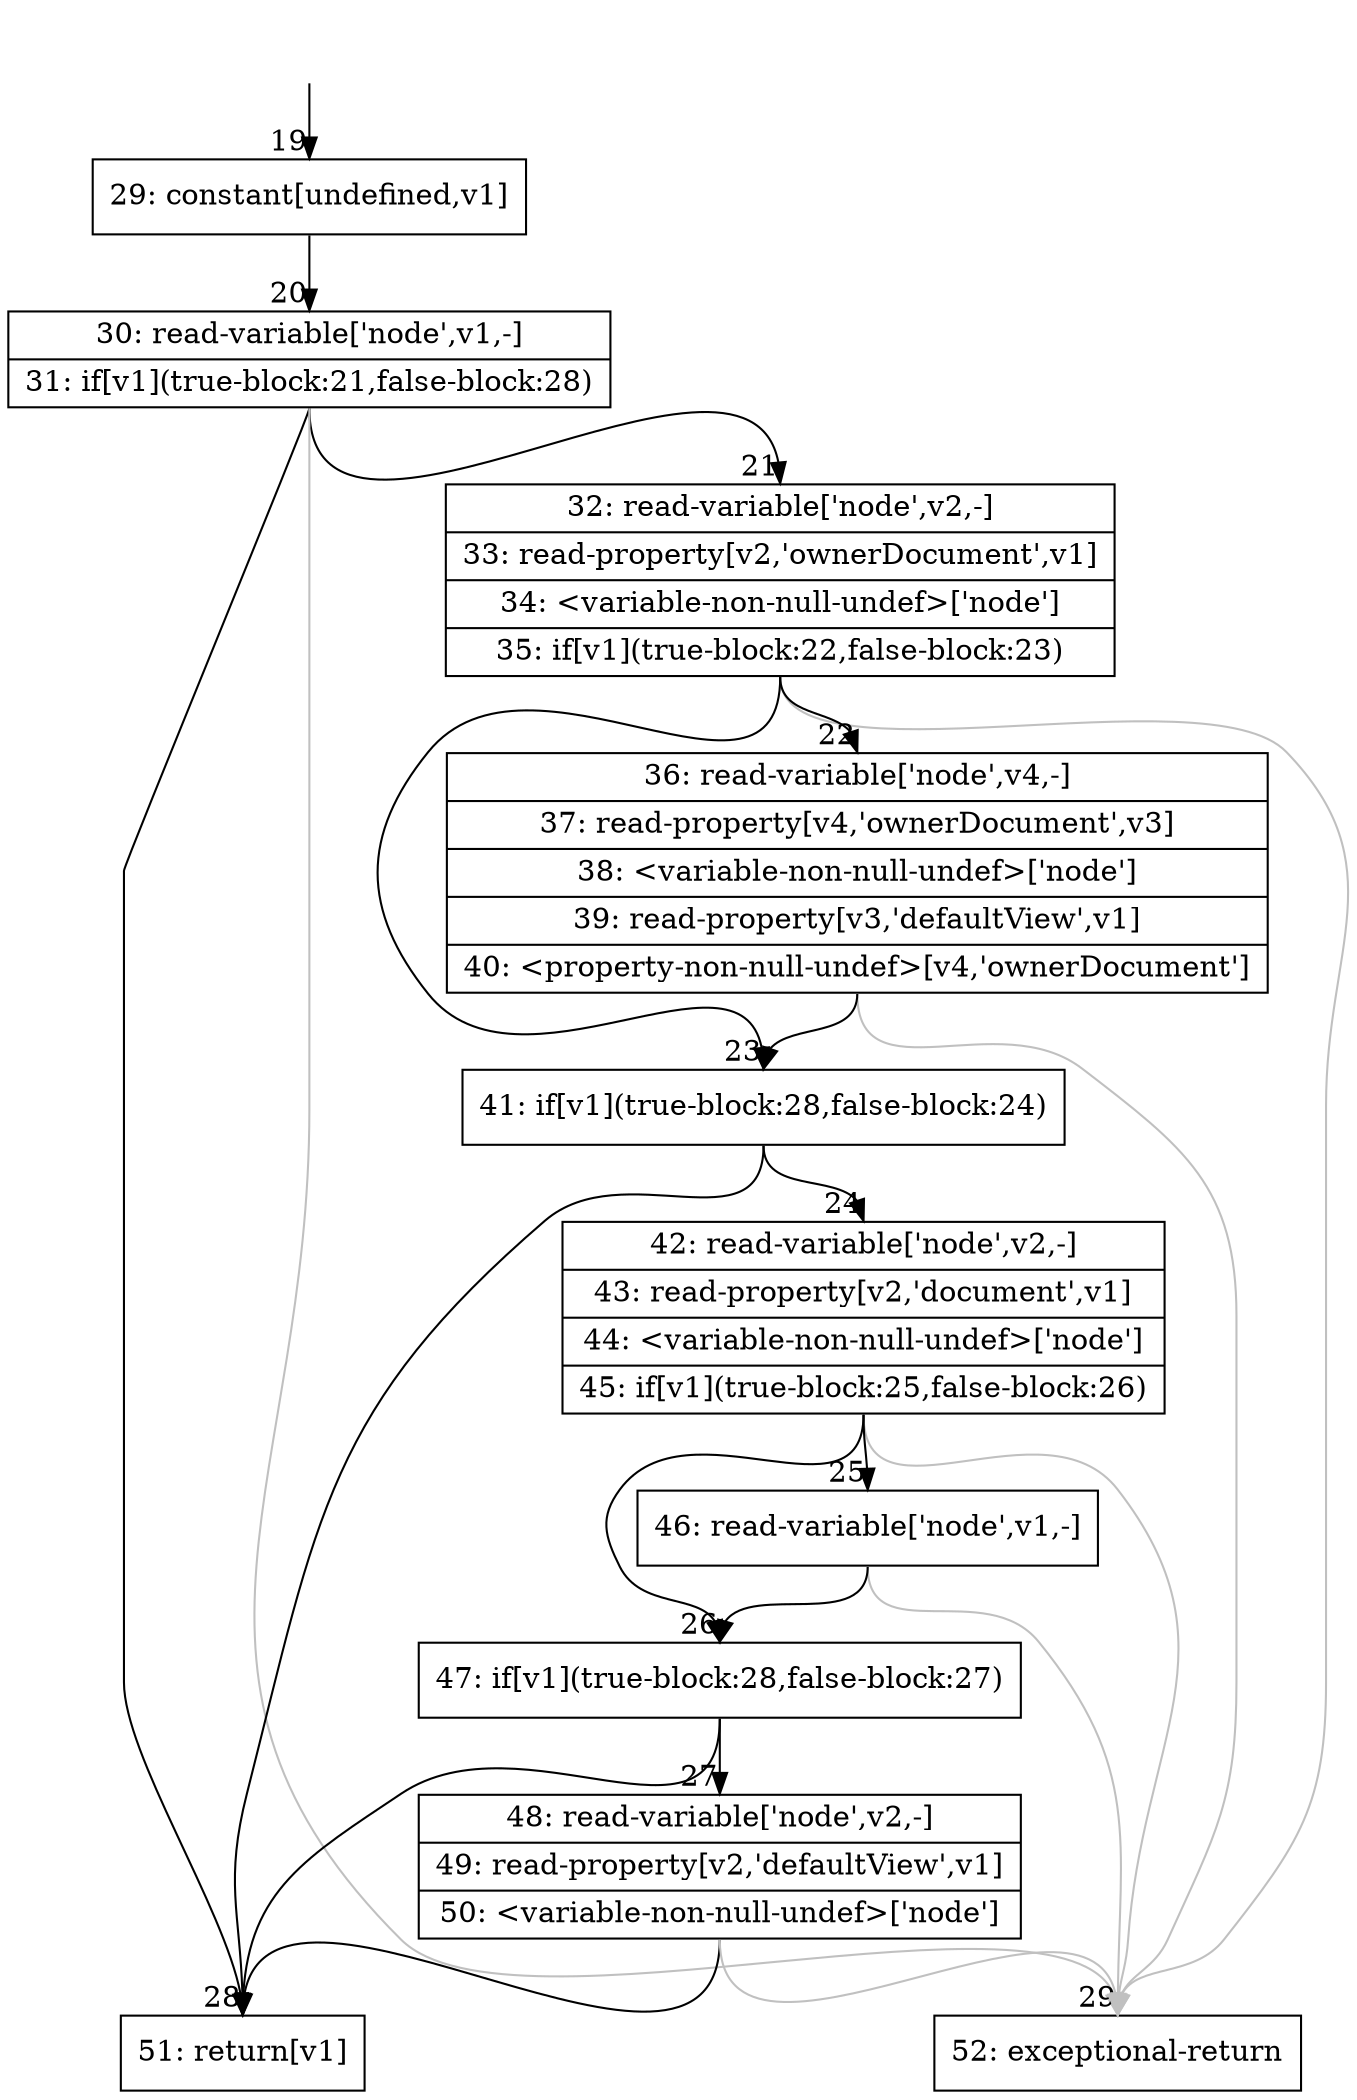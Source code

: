 digraph {
rankdir="TD"
BB_entry4[shape=none,label=""];
BB_entry4 -> BB19 [tailport=s, headport=n, headlabel="    19"]
BB19 [shape=record label="{29: constant[undefined,v1]}" ] 
BB19 -> BB20 [tailport=s, headport=n, headlabel="      20"]
BB20 [shape=record label="{30: read-variable['node',v1,-]|31: if[v1](true-block:21,false-block:28)}" ] 
BB20 -> BB28 [tailport=s, headport=n, headlabel="      28"]
BB20 -> BB21 [tailport=s, headport=n, headlabel="      21"]
BB20 -> BB29 [tailport=s, headport=n, color=gray, headlabel="      29"]
BB21 [shape=record label="{32: read-variable['node',v2,-]|33: read-property[v2,'ownerDocument',v1]|34: \<variable-non-null-undef\>['node']|35: if[v1](true-block:22,false-block:23)}" ] 
BB21 -> BB23 [tailport=s, headport=n, headlabel="      23"]
BB21 -> BB22 [tailport=s, headport=n, headlabel="      22"]
BB21 -> BB29 [tailport=s, headport=n, color=gray]
BB22 [shape=record label="{36: read-variable['node',v4,-]|37: read-property[v4,'ownerDocument',v3]|38: \<variable-non-null-undef\>['node']|39: read-property[v3,'defaultView',v1]|40: \<property-non-null-undef\>[v4,'ownerDocument']}" ] 
BB22 -> BB23 [tailport=s, headport=n]
BB22 -> BB29 [tailport=s, headport=n, color=gray]
BB23 [shape=record label="{41: if[v1](true-block:28,false-block:24)}" ] 
BB23 -> BB28 [tailport=s, headport=n]
BB23 -> BB24 [tailport=s, headport=n, headlabel="      24"]
BB24 [shape=record label="{42: read-variable['node',v2,-]|43: read-property[v2,'document',v1]|44: \<variable-non-null-undef\>['node']|45: if[v1](true-block:25,false-block:26)}" ] 
BB24 -> BB26 [tailport=s, headport=n, headlabel="      26"]
BB24 -> BB25 [tailport=s, headport=n, headlabel="      25"]
BB24 -> BB29 [tailport=s, headport=n, color=gray]
BB25 [shape=record label="{46: read-variable['node',v1,-]}" ] 
BB25 -> BB26 [tailport=s, headport=n]
BB25 -> BB29 [tailport=s, headport=n, color=gray]
BB26 [shape=record label="{47: if[v1](true-block:28,false-block:27)}" ] 
BB26 -> BB28 [tailport=s, headport=n]
BB26 -> BB27 [tailport=s, headport=n, headlabel="      27"]
BB27 [shape=record label="{48: read-variable['node',v2,-]|49: read-property[v2,'defaultView',v1]|50: \<variable-non-null-undef\>['node']}" ] 
BB27 -> BB28 [tailport=s, headport=n]
BB27 -> BB29 [tailport=s, headport=n, color=gray]
BB28 [shape=record label="{51: return[v1]}" ] 
BB29 [shape=record label="{52: exceptional-return}" ] 
//#$~ 13
}
